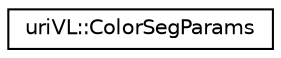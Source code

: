 digraph "Graphical Class Hierarchy"
{
  edge [fontname="Helvetica",fontsize="10",labelfontname="Helvetica",labelfontsize="10"];
  node [fontname="Helvetica",fontsize="10",shape=record];
  rankdir="LR";
  Node1 [label="uriVL::ColorSegParams",height=0.2,width=0.4,color="black", fillcolor="white", style="filled",URL="$classuriVL_1_1ColorSegParams.html",tooltip="Data structure that stores parameters for a color/gray-based segmentation. "];
}
